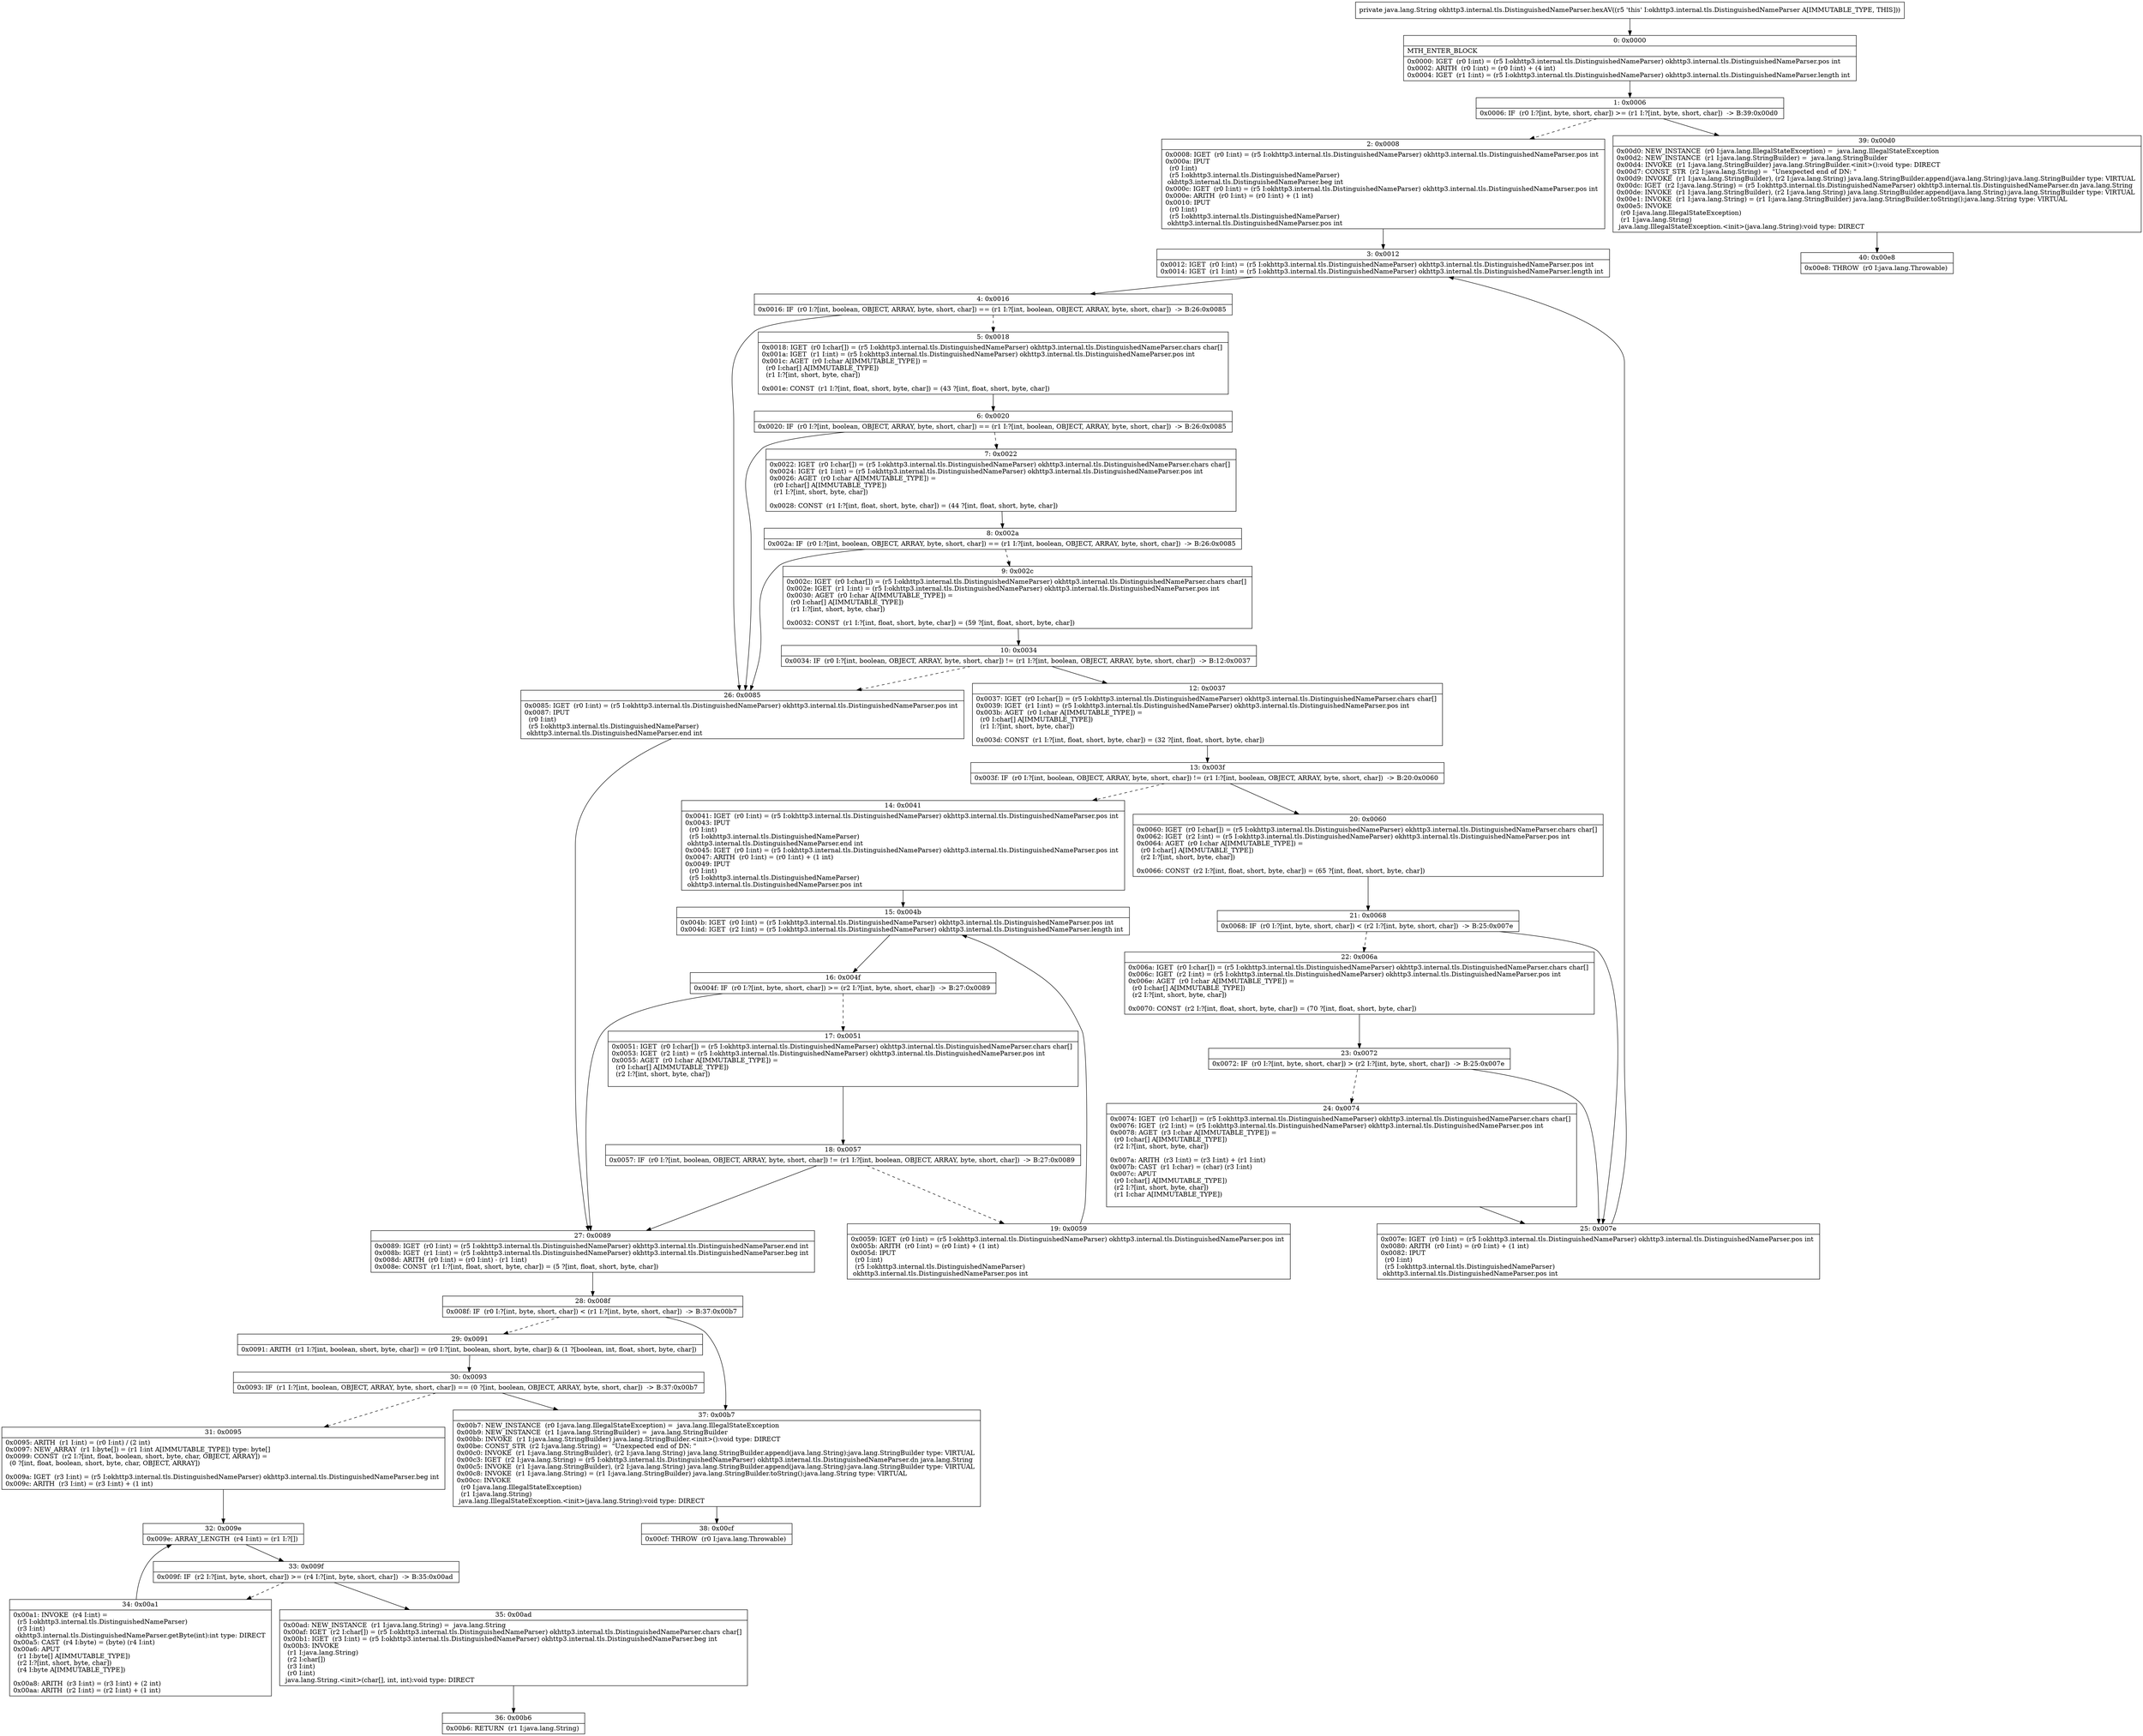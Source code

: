 digraph "CFG forokhttp3.internal.tls.DistinguishedNameParser.hexAV()Ljava\/lang\/String;" {
Node_0 [shape=record,label="{0\:\ 0x0000|MTH_ENTER_BLOCK\l|0x0000: IGET  (r0 I:int) = (r5 I:okhttp3.internal.tls.DistinguishedNameParser) okhttp3.internal.tls.DistinguishedNameParser.pos int \l0x0002: ARITH  (r0 I:int) = (r0 I:int) + (4 int) \l0x0004: IGET  (r1 I:int) = (r5 I:okhttp3.internal.tls.DistinguishedNameParser) okhttp3.internal.tls.DistinguishedNameParser.length int \l}"];
Node_1 [shape=record,label="{1\:\ 0x0006|0x0006: IF  (r0 I:?[int, byte, short, char]) \>= (r1 I:?[int, byte, short, char])  \-\> B:39:0x00d0 \l}"];
Node_2 [shape=record,label="{2\:\ 0x0008|0x0008: IGET  (r0 I:int) = (r5 I:okhttp3.internal.tls.DistinguishedNameParser) okhttp3.internal.tls.DistinguishedNameParser.pos int \l0x000a: IPUT  \l  (r0 I:int)\l  (r5 I:okhttp3.internal.tls.DistinguishedNameParser)\l okhttp3.internal.tls.DistinguishedNameParser.beg int \l0x000c: IGET  (r0 I:int) = (r5 I:okhttp3.internal.tls.DistinguishedNameParser) okhttp3.internal.tls.DistinguishedNameParser.pos int \l0x000e: ARITH  (r0 I:int) = (r0 I:int) + (1 int) \l0x0010: IPUT  \l  (r0 I:int)\l  (r5 I:okhttp3.internal.tls.DistinguishedNameParser)\l okhttp3.internal.tls.DistinguishedNameParser.pos int \l}"];
Node_3 [shape=record,label="{3\:\ 0x0012|0x0012: IGET  (r0 I:int) = (r5 I:okhttp3.internal.tls.DistinguishedNameParser) okhttp3.internal.tls.DistinguishedNameParser.pos int \l0x0014: IGET  (r1 I:int) = (r5 I:okhttp3.internal.tls.DistinguishedNameParser) okhttp3.internal.tls.DistinguishedNameParser.length int \l}"];
Node_4 [shape=record,label="{4\:\ 0x0016|0x0016: IF  (r0 I:?[int, boolean, OBJECT, ARRAY, byte, short, char]) == (r1 I:?[int, boolean, OBJECT, ARRAY, byte, short, char])  \-\> B:26:0x0085 \l}"];
Node_5 [shape=record,label="{5\:\ 0x0018|0x0018: IGET  (r0 I:char[]) = (r5 I:okhttp3.internal.tls.DistinguishedNameParser) okhttp3.internal.tls.DistinguishedNameParser.chars char[] \l0x001a: IGET  (r1 I:int) = (r5 I:okhttp3.internal.tls.DistinguishedNameParser) okhttp3.internal.tls.DistinguishedNameParser.pos int \l0x001c: AGET  (r0 I:char A[IMMUTABLE_TYPE]) = \l  (r0 I:char[] A[IMMUTABLE_TYPE])\l  (r1 I:?[int, short, byte, char])\l \l0x001e: CONST  (r1 I:?[int, float, short, byte, char]) = (43 ?[int, float, short, byte, char]) \l}"];
Node_6 [shape=record,label="{6\:\ 0x0020|0x0020: IF  (r0 I:?[int, boolean, OBJECT, ARRAY, byte, short, char]) == (r1 I:?[int, boolean, OBJECT, ARRAY, byte, short, char])  \-\> B:26:0x0085 \l}"];
Node_7 [shape=record,label="{7\:\ 0x0022|0x0022: IGET  (r0 I:char[]) = (r5 I:okhttp3.internal.tls.DistinguishedNameParser) okhttp3.internal.tls.DistinguishedNameParser.chars char[] \l0x0024: IGET  (r1 I:int) = (r5 I:okhttp3.internal.tls.DistinguishedNameParser) okhttp3.internal.tls.DistinguishedNameParser.pos int \l0x0026: AGET  (r0 I:char A[IMMUTABLE_TYPE]) = \l  (r0 I:char[] A[IMMUTABLE_TYPE])\l  (r1 I:?[int, short, byte, char])\l \l0x0028: CONST  (r1 I:?[int, float, short, byte, char]) = (44 ?[int, float, short, byte, char]) \l}"];
Node_8 [shape=record,label="{8\:\ 0x002a|0x002a: IF  (r0 I:?[int, boolean, OBJECT, ARRAY, byte, short, char]) == (r1 I:?[int, boolean, OBJECT, ARRAY, byte, short, char])  \-\> B:26:0x0085 \l}"];
Node_9 [shape=record,label="{9\:\ 0x002c|0x002c: IGET  (r0 I:char[]) = (r5 I:okhttp3.internal.tls.DistinguishedNameParser) okhttp3.internal.tls.DistinguishedNameParser.chars char[] \l0x002e: IGET  (r1 I:int) = (r5 I:okhttp3.internal.tls.DistinguishedNameParser) okhttp3.internal.tls.DistinguishedNameParser.pos int \l0x0030: AGET  (r0 I:char A[IMMUTABLE_TYPE]) = \l  (r0 I:char[] A[IMMUTABLE_TYPE])\l  (r1 I:?[int, short, byte, char])\l \l0x0032: CONST  (r1 I:?[int, float, short, byte, char]) = (59 ?[int, float, short, byte, char]) \l}"];
Node_10 [shape=record,label="{10\:\ 0x0034|0x0034: IF  (r0 I:?[int, boolean, OBJECT, ARRAY, byte, short, char]) != (r1 I:?[int, boolean, OBJECT, ARRAY, byte, short, char])  \-\> B:12:0x0037 \l}"];
Node_12 [shape=record,label="{12\:\ 0x0037|0x0037: IGET  (r0 I:char[]) = (r5 I:okhttp3.internal.tls.DistinguishedNameParser) okhttp3.internal.tls.DistinguishedNameParser.chars char[] \l0x0039: IGET  (r1 I:int) = (r5 I:okhttp3.internal.tls.DistinguishedNameParser) okhttp3.internal.tls.DistinguishedNameParser.pos int \l0x003b: AGET  (r0 I:char A[IMMUTABLE_TYPE]) = \l  (r0 I:char[] A[IMMUTABLE_TYPE])\l  (r1 I:?[int, short, byte, char])\l \l0x003d: CONST  (r1 I:?[int, float, short, byte, char]) = (32 ?[int, float, short, byte, char]) \l}"];
Node_13 [shape=record,label="{13\:\ 0x003f|0x003f: IF  (r0 I:?[int, boolean, OBJECT, ARRAY, byte, short, char]) != (r1 I:?[int, boolean, OBJECT, ARRAY, byte, short, char])  \-\> B:20:0x0060 \l}"];
Node_14 [shape=record,label="{14\:\ 0x0041|0x0041: IGET  (r0 I:int) = (r5 I:okhttp3.internal.tls.DistinguishedNameParser) okhttp3.internal.tls.DistinguishedNameParser.pos int \l0x0043: IPUT  \l  (r0 I:int)\l  (r5 I:okhttp3.internal.tls.DistinguishedNameParser)\l okhttp3.internal.tls.DistinguishedNameParser.end int \l0x0045: IGET  (r0 I:int) = (r5 I:okhttp3.internal.tls.DistinguishedNameParser) okhttp3.internal.tls.DistinguishedNameParser.pos int \l0x0047: ARITH  (r0 I:int) = (r0 I:int) + (1 int) \l0x0049: IPUT  \l  (r0 I:int)\l  (r5 I:okhttp3.internal.tls.DistinguishedNameParser)\l okhttp3.internal.tls.DistinguishedNameParser.pos int \l}"];
Node_15 [shape=record,label="{15\:\ 0x004b|0x004b: IGET  (r0 I:int) = (r5 I:okhttp3.internal.tls.DistinguishedNameParser) okhttp3.internal.tls.DistinguishedNameParser.pos int \l0x004d: IGET  (r2 I:int) = (r5 I:okhttp3.internal.tls.DistinguishedNameParser) okhttp3.internal.tls.DistinguishedNameParser.length int \l}"];
Node_16 [shape=record,label="{16\:\ 0x004f|0x004f: IF  (r0 I:?[int, byte, short, char]) \>= (r2 I:?[int, byte, short, char])  \-\> B:27:0x0089 \l}"];
Node_17 [shape=record,label="{17\:\ 0x0051|0x0051: IGET  (r0 I:char[]) = (r5 I:okhttp3.internal.tls.DistinguishedNameParser) okhttp3.internal.tls.DistinguishedNameParser.chars char[] \l0x0053: IGET  (r2 I:int) = (r5 I:okhttp3.internal.tls.DistinguishedNameParser) okhttp3.internal.tls.DistinguishedNameParser.pos int \l0x0055: AGET  (r0 I:char A[IMMUTABLE_TYPE]) = \l  (r0 I:char[] A[IMMUTABLE_TYPE])\l  (r2 I:?[int, short, byte, char])\l \l}"];
Node_18 [shape=record,label="{18\:\ 0x0057|0x0057: IF  (r0 I:?[int, boolean, OBJECT, ARRAY, byte, short, char]) != (r1 I:?[int, boolean, OBJECT, ARRAY, byte, short, char])  \-\> B:27:0x0089 \l}"];
Node_19 [shape=record,label="{19\:\ 0x0059|0x0059: IGET  (r0 I:int) = (r5 I:okhttp3.internal.tls.DistinguishedNameParser) okhttp3.internal.tls.DistinguishedNameParser.pos int \l0x005b: ARITH  (r0 I:int) = (r0 I:int) + (1 int) \l0x005d: IPUT  \l  (r0 I:int)\l  (r5 I:okhttp3.internal.tls.DistinguishedNameParser)\l okhttp3.internal.tls.DistinguishedNameParser.pos int \l}"];
Node_20 [shape=record,label="{20\:\ 0x0060|0x0060: IGET  (r0 I:char[]) = (r5 I:okhttp3.internal.tls.DistinguishedNameParser) okhttp3.internal.tls.DistinguishedNameParser.chars char[] \l0x0062: IGET  (r2 I:int) = (r5 I:okhttp3.internal.tls.DistinguishedNameParser) okhttp3.internal.tls.DistinguishedNameParser.pos int \l0x0064: AGET  (r0 I:char A[IMMUTABLE_TYPE]) = \l  (r0 I:char[] A[IMMUTABLE_TYPE])\l  (r2 I:?[int, short, byte, char])\l \l0x0066: CONST  (r2 I:?[int, float, short, byte, char]) = (65 ?[int, float, short, byte, char]) \l}"];
Node_21 [shape=record,label="{21\:\ 0x0068|0x0068: IF  (r0 I:?[int, byte, short, char]) \< (r2 I:?[int, byte, short, char])  \-\> B:25:0x007e \l}"];
Node_22 [shape=record,label="{22\:\ 0x006a|0x006a: IGET  (r0 I:char[]) = (r5 I:okhttp3.internal.tls.DistinguishedNameParser) okhttp3.internal.tls.DistinguishedNameParser.chars char[] \l0x006c: IGET  (r2 I:int) = (r5 I:okhttp3.internal.tls.DistinguishedNameParser) okhttp3.internal.tls.DistinguishedNameParser.pos int \l0x006e: AGET  (r0 I:char A[IMMUTABLE_TYPE]) = \l  (r0 I:char[] A[IMMUTABLE_TYPE])\l  (r2 I:?[int, short, byte, char])\l \l0x0070: CONST  (r2 I:?[int, float, short, byte, char]) = (70 ?[int, float, short, byte, char]) \l}"];
Node_23 [shape=record,label="{23\:\ 0x0072|0x0072: IF  (r0 I:?[int, byte, short, char]) \> (r2 I:?[int, byte, short, char])  \-\> B:25:0x007e \l}"];
Node_24 [shape=record,label="{24\:\ 0x0074|0x0074: IGET  (r0 I:char[]) = (r5 I:okhttp3.internal.tls.DistinguishedNameParser) okhttp3.internal.tls.DistinguishedNameParser.chars char[] \l0x0076: IGET  (r2 I:int) = (r5 I:okhttp3.internal.tls.DistinguishedNameParser) okhttp3.internal.tls.DistinguishedNameParser.pos int \l0x0078: AGET  (r3 I:char A[IMMUTABLE_TYPE]) = \l  (r0 I:char[] A[IMMUTABLE_TYPE])\l  (r2 I:?[int, short, byte, char])\l \l0x007a: ARITH  (r3 I:int) = (r3 I:int) + (r1 I:int) \l0x007b: CAST  (r1 I:char) = (char) (r3 I:int) \l0x007c: APUT  \l  (r0 I:char[] A[IMMUTABLE_TYPE])\l  (r2 I:?[int, short, byte, char])\l  (r1 I:char A[IMMUTABLE_TYPE])\l \l}"];
Node_25 [shape=record,label="{25\:\ 0x007e|0x007e: IGET  (r0 I:int) = (r5 I:okhttp3.internal.tls.DistinguishedNameParser) okhttp3.internal.tls.DistinguishedNameParser.pos int \l0x0080: ARITH  (r0 I:int) = (r0 I:int) + (1 int) \l0x0082: IPUT  \l  (r0 I:int)\l  (r5 I:okhttp3.internal.tls.DistinguishedNameParser)\l okhttp3.internal.tls.DistinguishedNameParser.pos int \l}"];
Node_26 [shape=record,label="{26\:\ 0x0085|0x0085: IGET  (r0 I:int) = (r5 I:okhttp3.internal.tls.DistinguishedNameParser) okhttp3.internal.tls.DistinguishedNameParser.pos int \l0x0087: IPUT  \l  (r0 I:int)\l  (r5 I:okhttp3.internal.tls.DistinguishedNameParser)\l okhttp3.internal.tls.DistinguishedNameParser.end int \l}"];
Node_27 [shape=record,label="{27\:\ 0x0089|0x0089: IGET  (r0 I:int) = (r5 I:okhttp3.internal.tls.DistinguishedNameParser) okhttp3.internal.tls.DistinguishedNameParser.end int \l0x008b: IGET  (r1 I:int) = (r5 I:okhttp3.internal.tls.DistinguishedNameParser) okhttp3.internal.tls.DistinguishedNameParser.beg int \l0x008d: ARITH  (r0 I:int) = (r0 I:int) \- (r1 I:int) \l0x008e: CONST  (r1 I:?[int, float, short, byte, char]) = (5 ?[int, float, short, byte, char]) \l}"];
Node_28 [shape=record,label="{28\:\ 0x008f|0x008f: IF  (r0 I:?[int, byte, short, char]) \< (r1 I:?[int, byte, short, char])  \-\> B:37:0x00b7 \l}"];
Node_29 [shape=record,label="{29\:\ 0x0091|0x0091: ARITH  (r1 I:?[int, boolean, short, byte, char]) = (r0 I:?[int, boolean, short, byte, char]) & (1 ?[boolean, int, float, short, byte, char]) \l}"];
Node_30 [shape=record,label="{30\:\ 0x0093|0x0093: IF  (r1 I:?[int, boolean, OBJECT, ARRAY, byte, short, char]) == (0 ?[int, boolean, OBJECT, ARRAY, byte, short, char])  \-\> B:37:0x00b7 \l}"];
Node_31 [shape=record,label="{31\:\ 0x0095|0x0095: ARITH  (r1 I:int) = (r0 I:int) \/ (2 int) \l0x0097: NEW_ARRAY  (r1 I:byte[]) = (r1 I:int A[IMMUTABLE_TYPE]) type: byte[] \l0x0099: CONST  (r2 I:?[int, float, boolean, short, byte, char, OBJECT, ARRAY]) = \l  (0 ?[int, float, boolean, short, byte, char, OBJECT, ARRAY])\l \l0x009a: IGET  (r3 I:int) = (r5 I:okhttp3.internal.tls.DistinguishedNameParser) okhttp3.internal.tls.DistinguishedNameParser.beg int \l0x009c: ARITH  (r3 I:int) = (r3 I:int) + (1 int) \l}"];
Node_32 [shape=record,label="{32\:\ 0x009e|0x009e: ARRAY_LENGTH  (r4 I:int) = (r1 I:?[]) \l}"];
Node_33 [shape=record,label="{33\:\ 0x009f|0x009f: IF  (r2 I:?[int, byte, short, char]) \>= (r4 I:?[int, byte, short, char])  \-\> B:35:0x00ad \l}"];
Node_34 [shape=record,label="{34\:\ 0x00a1|0x00a1: INVOKE  (r4 I:int) = \l  (r5 I:okhttp3.internal.tls.DistinguishedNameParser)\l  (r3 I:int)\l okhttp3.internal.tls.DistinguishedNameParser.getByte(int):int type: DIRECT \l0x00a5: CAST  (r4 I:byte) = (byte) (r4 I:int) \l0x00a6: APUT  \l  (r1 I:byte[] A[IMMUTABLE_TYPE])\l  (r2 I:?[int, short, byte, char])\l  (r4 I:byte A[IMMUTABLE_TYPE])\l \l0x00a8: ARITH  (r3 I:int) = (r3 I:int) + (2 int) \l0x00aa: ARITH  (r2 I:int) = (r2 I:int) + (1 int) \l}"];
Node_35 [shape=record,label="{35\:\ 0x00ad|0x00ad: NEW_INSTANCE  (r1 I:java.lang.String) =  java.lang.String \l0x00af: IGET  (r2 I:char[]) = (r5 I:okhttp3.internal.tls.DistinguishedNameParser) okhttp3.internal.tls.DistinguishedNameParser.chars char[] \l0x00b1: IGET  (r3 I:int) = (r5 I:okhttp3.internal.tls.DistinguishedNameParser) okhttp3.internal.tls.DistinguishedNameParser.beg int \l0x00b3: INVOKE  \l  (r1 I:java.lang.String)\l  (r2 I:char[])\l  (r3 I:int)\l  (r0 I:int)\l java.lang.String.\<init\>(char[], int, int):void type: DIRECT \l}"];
Node_36 [shape=record,label="{36\:\ 0x00b6|0x00b6: RETURN  (r1 I:java.lang.String) \l}"];
Node_37 [shape=record,label="{37\:\ 0x00b7|0x00b7: NEW_INSTANCE  (r0 I:java.lang.IllegalStateException) =  java.lang.IllegalStateException \l0x00b9: NEW_INSTANCE  (r1 I:java.lang.StringBuilder) =  java.lang.StringBuilder \l0x00bb: INVOKE  (r1 I:java.lang.StringBuilder) java.lang.StringBuilder.\<init\>():void type: DIRECT \l0x00be: CONST_STR  (r2 I:java.lang.String) =  \"Unexpected end of DN: \" \l0x00c0: INVOKE  (r1 I:java.lang.StringBuilder), (r2 I:java.lang.String) java.lang.StringBuilder.append(java.lang.String):java.lang.StringBuilder type: VIRTUAL \l0x00c3: IGET  (r2 I:java.lang.String) = (r5 I:okhttp3.internal.tls.DistinguishedNameParser) okhttp3.internal.tls.DistinguishedNameParser.dn java.lang.String \l0x00c5: INVOKE  (r1 I:java.lang.StringBuilder), (r2 I:java.lang.String) java.lang.StringBuilder.append(java.lang.String):java.lang.StringBuilder type: VIRTUAL \l0x00c8: INVOKE  (r1 I:java.lang.String) = (r1 I:java.lang.StringBuilder) java.lang.StringBuilder.toString():java.lang.String type: VIRTUAL \l0x00cc: INVOKE  \l  (r0 I:java.lang.IllegalStateException)\l  (r1 I:java.lang.String)\l java.lang.IllegalStateException.\<init\>(java.lang.String):void type: DIRECT \l}"];
Node_38 [shape=record,label="{38\:\ 0x00cf|0x00cf: THROW  (r0 I:java.lang.Throwable) \l}"];
Node_39 [shape=record,label="{39\:\ 0x00d0|0x00d0: NEW_INSTANCE  (r0 I:java.lang.IllegalStateException) =  java.lang.IllegalStateException \l0x00d2: NEW_INSTANCE  (r1 I:java.lang.StringBuilder) =  java.lang.StringBuilder \l0x00d4: INVOKE  (r1 I:java.lang.StringBuilder) java.lang.StringBuilder.\<init\>():void type: DIRECT \l0x00d7: CONST_STR  (r2 I:java.lang.String) =  \"Unexpected end of DN: \" \l0x00d9: INVOKE  (r1 I:java.lang.StringBuilder), (r2 I:java.lang.String) java.lang.StringBuilder.append(java.lang.String):java.lang.StringBuilder type: VIRTUAL \l0x00dc: IGET  (r2 I:java.lang.String) = (r5 I:okhttp3.internal.tls.DistinguishedNameParser) okhttp3.internal.tls.DistinguishedNameParser.dn java.lang.String \l0x00de: INVOKE  (r1 I:java.lang.StringBuilder), (r2 I:java.lang.String) java.lang.StringBuilder.append(java.lang.String):java.lang.StringBuilder type: VIRTUAL \l0x00e1: INVOKE  (r1 I:java.lang.String) = (r1 I:java.lang.StringBuilder) java.lang.StringBuilder.toString():java.lang.String type: VIRTUAL \l0x00e5: INVOKE  \l  (r0 I:java.lang.IllegalStateException)\l  (r1 I:java.lang.String)\l java.lang.IllegalStateException.\<init\>(java.lang.String):void type: DIRECT \l}"];
Node_40 [shape=record,label="{40\:\ 0x00e8|0x00e8: THROW  (r0 I:java.lang.Throwable) \l}"];
MethodNode[shape=record,label="{private java.lang.String okhttp3.internal.tls.DistinguishedNameParser.hexAV((r5 'this' I:okhttp3.internal.tls.DistinguishedNameParser A[IMMUTABLE_TYPE, THIS])) }"];
MethodNode -> Node_0;
Node_0 -> Node_1;
Node_1 -> Node_2[style=dashed];
Node_1 -> Node_39;
Node_2 -> Node_3;
Node_3 -> Node_4;
Node_4 -> Node_5[style=dashed];
Node_4 -> Node_26;
Node_5 -> Node_6;
Node_6 -> Node_7[style=dashed];
Node_6 -> Node_26;
Node_7 -> Node_8;
Node_8 -> Node_9[style=dashed];
Node_8 -> Node_26;
Node_9 -> Node_10;
Node_10 -> Node_12;
Node_10 -> Node_26[style=dashed];
Node_12 -> Node_13;
Node_13 -> Node_14[style=dashed];
Node_13 -> Node_20;
Node_14 -> Node_15;
Node_15 -> Node_16;
Node_16 -> Node_17[style=dashed];
Node_16 -> Node_27;
Node_17 -> Node_18;
Node_18 -> Node_19[style=dashed];
Node_18 -> Node_27;
Node_19 -> Node_15;
Node_20 -> Node_21;
Node_21 -> Node_22[style=dashed];
Node_21 -> Node_25;
Node_22 -> Node_23;
Node_23 -> Node_24[style=dashed];
Node_23 -> Node_25;
Node_24 -> Node_25;
Node_25 -> Node_3;
Node_26 -> Node_27;
Node_27 -> Node_28;
Node_28 -> Node_29[style=dashed];
Node_28 -> Node_37;
Node_29 -> Node_30;
Node_30 -> Node_31[style=dashed];
Node_30 -> Node_37;
Node_31 -> Node_32;
Node_32 -> Node_33;
Node_33 -> Node_34[style=dashed];
Node_33 -> Node_35;
Node_34 -> Node_32;
Node_35 -> Node_36;
Node_37 -> Node_38;
Node_39 -> Node_40;
}

